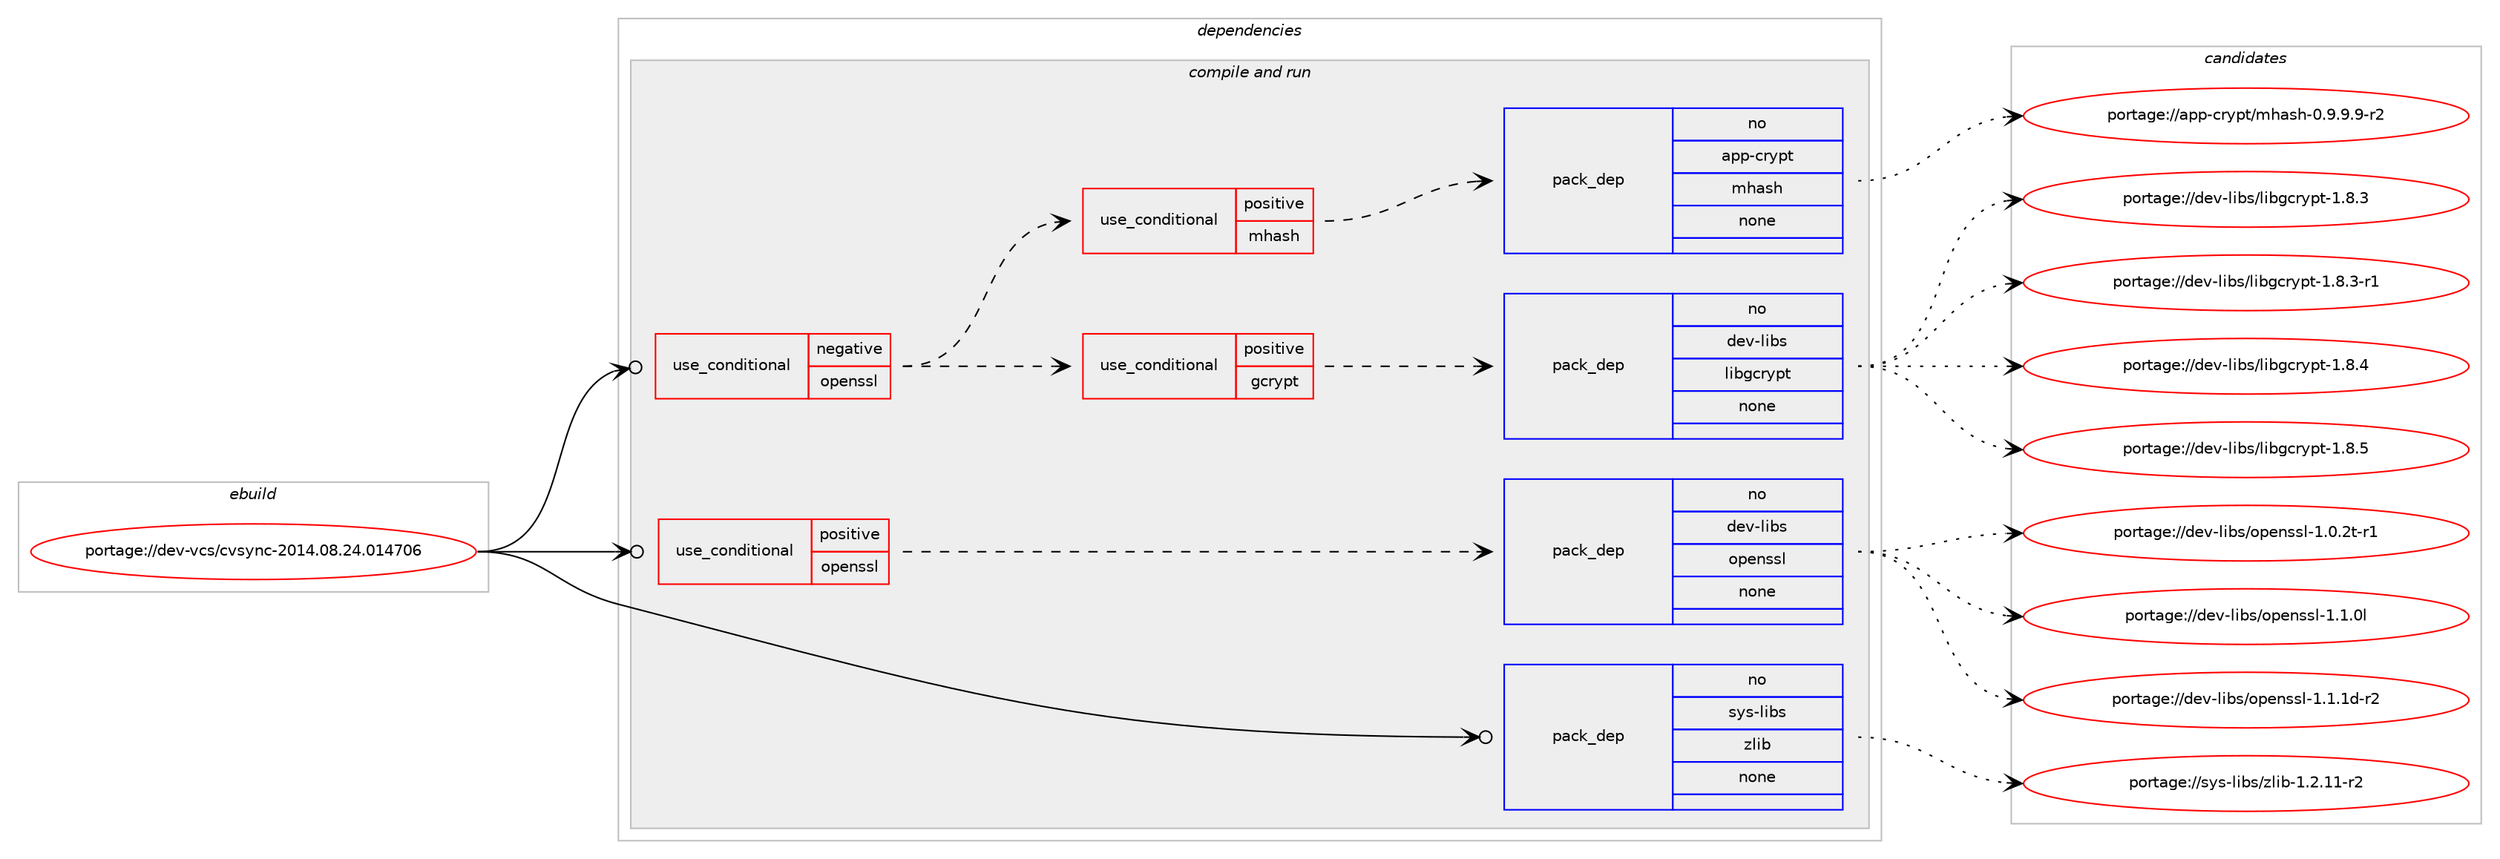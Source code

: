 digraph prolog {

# *************
# Graph options
# *************

newrank=true;
concentrate=true;
compound=true;
graph [rankdir=LR,fontname=Helvetica,fontsize=10,ranksep=1.5];#, ranksep=2.5, nodesep=0.2];
edge  [arrowhead=vee];
node  [fontname=Helvetica,fontsize=10];

# **********
# The ebuild
# **********

subgraph cluster_leftcol {
color=gray;
rank=same;
label=<<i>ebuild</i>>;
id [label="portage://dev-vcs/cvsync-2014.08.24.014706", color=red, width=4, href="../dev-vcs/cvsync-2014.08.24.014706.svg"];
}

# ****************
# The dependencies
# ****************

subgraph cluster_midcol {
color=gray;
label=<<i>dependencies</i>>;
subgraph cluster_compile {
fillcolor="#eeeeee";
style=filled;
label=<<i>compile</i>>;
}
subgraph cluster_compileandrun {
fillcolor="#eeeeee";
style=filled;
label=<<i>compile and run</i>>;
subgraph cond72119 {
dependency266530 [label=<<TABLE BORDER="0" CELLBORDER="1" CELLSPACING="0" CELLPADDING="4"><TR><TD ROWSPAN="3" CELLPADDING="10">use_conditional</TD></TR><TR><TD>negative</TD></TR><TR><TD>openssl</TD></TR></TABLE>>, shape=none, color=red];
subgraph cond72120 {
dependency266531 [label=<<TABLE BORDER="0" CELLBORDER="1" CELLSPACING="0" CELLPADDING="4"><TR><TD ROWSPAN="3" CELLPADDING="10">use_conditional</TD></TR><TR><TD>positive</TD></TR><TR><TD>gcrypt</TD></TR></TABLE>>, shape=none, color=red];
subgraph pack190670 {
dependency266532 [label=<<TABLE BORDER="0" CELLBORDER="1" CELLSPACING="0" CELLPADDING="4" WIDTH="220"><TR><TD ROWSPAN="6" CELLPADDING="30">pack_dep</TD></TR><TR><TD WIDTH="110">no</TD></TR><TR><TD>dev-libs</TD></TR><TR><TD>libgcrypt</TD></TR><TR><TD>none</TD></TR><TR><TD></TD></TR></TABLE>>, shape=none, color=blue];
}
dependency266531:e -> dependency266532:w [weight=20,style="dashed",arrowhead="vee"];
}
dependency266530:e -> dependency266531:w [weight=20,style="dashed",arrowhead="vee"];
subgraph cond72121 {
dependency266533 [label=<<TABLE BORDER="0" CELLBORDER="1" CELLSPACING="0" CELLPADDING="4"><TR><TD ROWSPAN="3" CELLPADDING="10">use_conditional</TD></TR><TR><TD>positive</TD></TR><TR><TD>mhash</TD></TR></TABLE>>, shape=none, color=red];
subgraph pack190671 {
dependency266534 [label=<<TABLE BORDER="0" CELLBORDER="1" CELLSPACING="0" CELLPADDING="4" WIDTH="220"><TR><TD ROWSPAN="6" CELLPADDING="30">pack_dep</TD></TR><TR><TD WIDTH="110">no</TD></TR><TR><TD>app-crypt</TD></TR><TR><TD>mhash</TD></TR><TR><TD>none</TD></TR><TR><TD></TD></TR></TABLE>>, shape=none, color=blue];
}
dependency266533:e -> dependency266534:w [weight=20,style="dashed",arrowhead="vee"];
}
dependency266530:e -> dependency266533:w [weight=20,style="dashed",arrowhead="vee"];
}
id:e -> dependency266530:w [weight=20,style="solid",arrowhead="odotvee"];
subgraph cond72122 {
dependency266535 [label=<<TABLE BORDER="0" CELLBORDER="1" CELLSPACING="0" CELLPADDING="4"><TR><TD ROWSPAN="3" CELLPADDING="10">use_conditional</TD></TR><TR><TD>positive</TD></TR><TR><TD>openssl</TD></TR></TABLE>>, shape=none, color=red];
subgraph pack190672 {
dependency266536 [label=<<TABLE BORDER="0" CELLBORDER="1" CELLSPACING="0" CELLPADDING="4" WIDTH="220"><TR><TD ROWSPAN="6" CELLPADDING="30">pack_dep</TD></TR><TR><TD WIDTH="110">no</TD></TR><TR><TD>dev-libs</TD></TR><TR><TD>openssl</TD></TR><TR><TD>none</TD></TR><TR><TD></TD></TR></TABLE>>, shape=none, color=blue];
}
dependency266535:e -> dependency266536:w [weight=20,style="dashed",arrowhead="vee"];
}
id:e -> dependency266535:w [weight=20,style="solid",arrowhead="odotvee"];
subgraph pack190673 {
dependency266537 [label=<<TABLE BORDER="0" CELLBORDER="1" CELLSPACING="0" CELLPADDING="4" WIDTH="220"><TR><TD ROWSPAN="6" CELLPADDING="30">pack_dep</TD></TR><TR><TD WIDTH="110">no</TD></TR><TR><TD>sys-libs</TD></TR><TR><TD>zlib</TD></TR><TR><TD>none</TD></TR><TR><TD></TD></TR></TABLE>>, shape=none, color=blue];
}
id:e -> dependency266537:w [weight=20,style="solid",arrowhead="odotvee"];
}
subgraph cluster_run {
fillcolor="#eeeeee";
style=filled;
label=<<i>run</i>>;
}
}

# **************
# The candidates
# **************

subgraph cluster_choices {
rank=same;
color=gray;
label=<<i>candidates</i>>;

subgraph choice190670 {
color=black;
nodesep=1;
choiceportage1001011184510810598115471081059810399114121112116454946564651 [label="portage://dev-libs/libgcrypt-1.8.3", color=red, width=4,href="../dev-libs/libgcrypt-1.8.3.svg"];
choiceportage10010111845108105981154710810598103991141211121164549465646514511449 [label="portage://dev-libs/libgcrypt-1.8.3-r1", color=red, width=4,href="../dev-libs/libgcrypt-1.8.3-r1.svg"];
choiceportage1001011184510810598115471081059810399114121112116454946564652 [label="portage://dev-libs/libgcrypt-1.8.4", color=red, width=4,href="../dev-libs/libgcrypt-1.8.4.svg"];
choiceportage1001011184510810598115471081059810399114121112116454946564653 [label="portage://dev-libs/libgcrypt-1.8.5", color=red, width=4,href="../dev-libs/libgcrypt-1.8.5.svg"];
dependency266532:e -> choiceportage1001011184510810598115471081059810399114121112116454946564651:w [style=dotted,weight="100"];
dependency266532:e -> choiceportage10010111845108105981154710810598103991141211121164549465646514511449:w [style=dotted,weight="100"];
dependency266532:e -> choiceportage1001011184510810598115471081059810399114121112116454946564652:w [style=dotted,weight="100"];
dependency266532:e -> choiceportage1001011184510810598115471081059810399114121112116454946564653:w [style=dotted,weight="100"];
}
subgraph choice190671 {
color=black;
nodesep=1;
choiceportage971121124599114121112116471091049711510445484657465746574511450 [label="portage://app-crypt/mhash-0.9.9.9-r2", color=red, width=4,href="../app-crypt/mhash-0.9.9.9-r2.svg"];
dependency266534:e -> choiceportage971121124599114121112116471091049711510445484657465746574511450:w [style=dotted,weight="100"];
}
subgraph choice190672 {
color=black;
nodesep=1;
choiceportage1001011184510810598115471111121011101151151084549464846501164511449 [label="portage://dev-libs/openssl-1.0.2t-r1", color=red, width=4,href="../dev-libs/openssl-1.0.2t-r1.svg"];
choiceportage100101118451081059811547111112101110115115108454946494648108 [label="portage://dev-libs/openssl-1.1.0l", color=red, width=4,href="../dev-libs/openssl-1.1.0l.svg"];
choiceportage1001011184510810598115471111121011101151151084549464946491004511450 [label="portage://dev-libs/openssl-1.1.1d-r2", color=red, width=4,href="../dev-libs/openssl-1.1.1d-r2.svg"];
dependency266536:e -> choiceportage1001011184510810598115471111121011101151151084549464846501164511449:w [style=dotted,weight="100"];
dependency266536:e -> choiceportage100101118451081059811547111112101110115115108454946494648108:w [style=dotted,weight="100"];
dependency266536:e -> choiceportage1001011184510810598115471111121011101151151084549464946491004511450:w [style=dotted,weight="100"];
}
subgraph choice190673 {
color=black;
nodesep=1;
choiceportage11512111545108105981154712210810598454946504649494511450 [label="portage://sys-libs/zlib-1.2.11-r2", color=red, width=4,href="../sys-libs/zlib-1.2.11-r2.svg"];
dependency266537:e -> choiceportage11512111545108105981154712210810598454946504649494511450:w [style=dotted,weight="100"];
}
}

}
